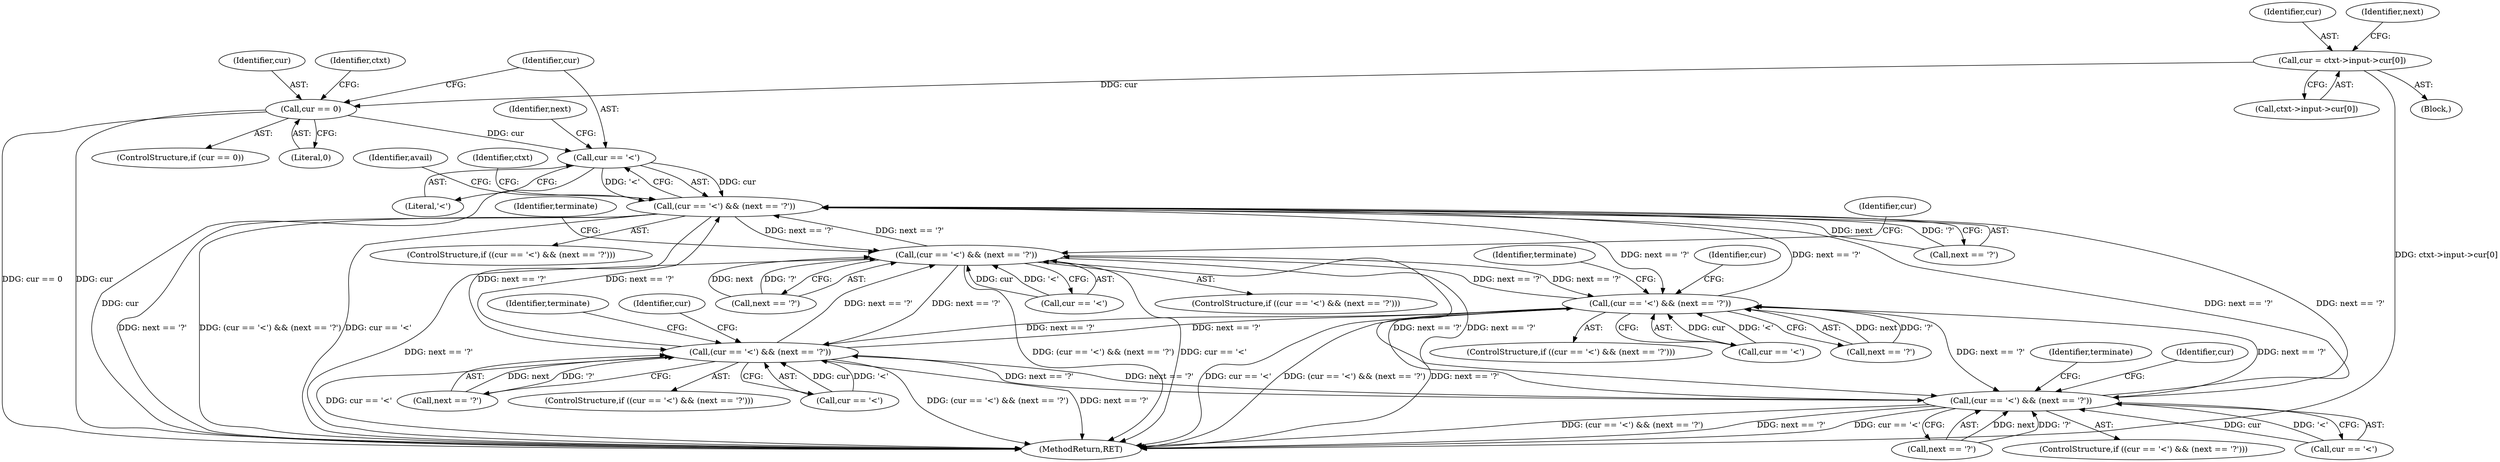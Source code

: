 digraph "0_Chrome_44a637b47793512bfb1d2589d43b8dc492a97629_1@array" {
"1000536" [label="(Call,cur = ctxt->input->cur[0])"];
"1000555" [label="(Call,cur == 0)"];
"1000606" [label="(Call,cur == '<')"];
"1000605" [label="(Call,(cur == '<') && (next == '?'))"];
"1001299" [label="(Call,(cur == '<') && (next == '?'))"];
"1002093" [label="(Call,(cur == '<') && (next == '?'))"];
"1002463" [label="(Call,(cur == '<') && (next == '?'))"];
"1002660" [label="(Call,(cur == '<') && (next == '?'))"];
"1000538" [label="(Call,ctxt->input->cur[0])"];
"1001310" [label="(Identifier,terminate)"];
"1002474" [label="(Identifier,terminate)"];
"1000605" [label="(Call,(cur == '<') && (next == '?'))"];
"1001300" [label="(Call,cur == '<')"];
"1001299" [label="(Call,(cur == '<') && (next == '?'))"];
"1002671" [label="(Identifier,terminate)"];
"1002127" [label="(Identifier,cur)"];
"1001298" [label="(ControlStructure,if ((cur == '<') && (next == '?')))"];
"1000604" [label="(ControlStructure,if ((cur == '<') && (next == '?')))"];
"1002467" [label="(Call,next == '?')"];
"1001325" [label="(Identifier,cur)"];
"1003335" [label="(MethodReturn,RET)"];
"1002104" [label="(Identifier,terminate)"];
"1000481" [label="(Block,)"];
"1002094" [label="(Call,cur == '<')"];
"1002092" [label="(ControlStructure,if ((cur == '<') && (next == '?')))"];
"1000537" [label="(Identifier,cur)"];
"1002660" [label="(Call,(cur == '<') && (next == '?'))"];
"1000536" [label="(Call,cur = ctxt->input->cur[0])"];
"1000555" [label="(Call,cur == 0)"];
"1000557" [label="(Literal,0)"];
"1000556" [label="(Identifier,cur)"];
"1002464" [label="(Call,cur == '<')"];
"1000615" [label="(Identifier,avail)"];
"1000609" [label="(Call,next == '?')"];
"1002659" [label="(ControlStructure,if ((cur == '<') && (next == '?')))"];
"1002661" [label="(Call,cur == '<')"];
"1001303" [label="(Call,next == '?')"];
"1000608" [label="(Literal,'<')"];
"1000607" [label="(Identifier,cur)"];
"1002097" [label="(Call,next == '?')"];
"1002694" [label="(Identifier,cur)"];
"1000554" [label="(ControlStructure,if (cur == 0))"];
"1000606" [label="(Call,cur == '<')"];
"1000562" [label="(Identifier,ctxt)"];
"1000610" [label="(Identifier,next)"];
"1002093" [label="(Call,(cur == '<') && (next == '?'))"];
"1002664" [label="(Call,next == '?')"];
"1000810" [label="(Identifier,ctxt)"];
"1002462" [label="(ControlStructure,if ((cur == '<') && (next == '?')))"];
"1002463" [label="(Call,(cur == '<') && (next == '?'))"];
"1000546" [label="(Identifier,next)"];
"1002492" [label="(Identifier,cur)"];
"1000536" -> "1000481"  [label="AST: "];
"1000536" -> "1000538"  [label="CFG: "];
"1000537" -> "1000536"  [label="AST: "];
"1000538" -> "1000536"  [label="AST: "];
"1000546" -> "1000536"  [label="CFG: "];
"1000536" -> "1003335"  [label="DDG: ctxt->input->cur[0]"];
"1000536" -> "1000555"  [label="DDG: cur"];
"1000555" -> "1000554"  [label="AST: "];
"1000555" -> "1000557"  [label="CFG: "];
"1000556" -> "1000555"  [label="AST: "];
"1000557" -> "1000555"  [label="AST: "];
"1000562" -> "1000555"  [label="CFG: "];
"1000607" -> "1000555"  [label="CFG: "];
"1000555" -> "1003335"  [label="DDG: cur == 0"];
"1000555" -> "1003335"  [label="DDG: cur"];
"1000555" -> "1000606"  [label="DDG: cur"];
"1000606" -> "1000605"  [label="AST: "];
"1000606" -> "1000608"  [label="CFG: "];
"1000607" -> "1000606"  [label="AST: "];
"1000608" -> "1000606"  [label="AST: "];
"1000610" -> "1000606"  [label="CFG: "];
"1000605" -> "1000606"  [label="CFG: "];
"1000606" -> "1003335"  [label="DDG: cur"];
"1000606" -> "1000605"  [label="DDG: cur"];
"1000606" -> "1000605"  [label="DDG: '<'"];
"1000605" -> "1000604"  [label="AST: "];
"1000605" -> "1000609"  [label="CFG: "];
"1000609" -> "1000605"  [label="AST: "];
"1000615" -> "1000605"  [label="CFG: "];
"1000810" -> "1000605"  [label="CFG: "];
"1000605" -> "1003335"  [label="DDG: (cur == '<') && (next == '?')"];
"1000605" -> "1003335"  [label="DDG: cur == '<'"];
"1000605" -> "1003335"  [label="DDG: next == '?'"];
"1002093" -> "1000605"  [label="DDG: next == '?'"];
"1002660" -> "1000605"  [label="DDG: next == '?'"];
"1002463" -> "1000605"  [label="DDG: next == '?'"];
"1001299" -> "1000605"  [label="DDG: next == '?'"];
"1000609" -> "1000605"  [label="DDG: next"];
"1000609" -> "1000605"  [label="DDG: '?'"];
"1000605" -> "1001299"  [label="DDG: next == '?'"];
"1000605" -> "1002093"  [label="DDG: next == '?'"];
"1000605" -> "1002463"  [label="DDG: next == '?'"];
"1000605" -> "1002660"  [label="DDG: next == '?'"];
"1001299" -> "1001298"  [label="AST: "];
"1001299" -> "1001300"  [label="CFG: "];
"1001299" -> "1001303"  [label="CFG: "];
"1001300" -> "1001299"  [label="AST: "];
"1001303" -> "1001299"  [label="AST: "];
"1001310" -> "1001299"  [label="CFG: "];
"1001325" -> "1001299"  [label="CFG: "];
"1001299" -> "1003335"  [label="DDG: (cur == '<') && (next == '?')"];
"1001299" -> "1003335"  [label="DDG: cur == '<'"];
"1001299" -> "1003335"  [label="DDG: next == '?'"];
"1001300" -> "1001299"  [label="DDG: cur"];
"1001300" -> "1001299"  [label="DDG: '<'"];
"1001303" -> "1001299"  [label="DDG: next"];
"1001303" -> "1001299"  [label="DDG: '?'"];
"1002093" -> "1001299"  [label="DDG: next == '?'"];
"1002660" -> "1001299"  [label="DDG: next == '?'"];
"1002463" -> "1001299"  [label="DDG: next == '?'"];
"1001299" -> "1002093"  [label="DDG: next == '?'"];
"1001299" -> "1002463"  [label="DDG: next == '?'"];
"1001299" -> "1002660"  [label="DDG: next == '?'"];
"1002093" -> "1002092"  [label="AST: "];
"1002093" -> "1002094"  [label="CFG: "];
"1002093" -> "1002097"  [label="CFG: "];
"1002094" -> "1002093"  [label="AST: "];
"1002097" -> "1002093"  [label="AST: "];
"1002104" -> "1002093"  [label="CFG: "];
"1002127" -> "1002093"  [label="CFG: "];
"1002093" -> "1003335"  [label="DDG: next == '?'"];
"1002093" -> "1003335"  [label="DDG: (cur == '<') && (next == '?')"];
"1002093" -> "1003335"  [label="DDG: cur == '<'"];
"1002094" -> "1002093"  [label="DDG: cur"];
"1002094" -> "1002093"  [label="DDG: '<'"];
"1002660" -> "1002093"  [label="DDG: next == '?'"];
"1002463" -> "1002093"  [label="DDG: next == '?'"];
"1002097" -> "1002093"  [label="DDG: next"];
"1002097" -> "1002093"  [label="DDG: '?'"];
"1002093" -> "1002463"  [label="DDG: next == '?'"];
"1002093" -> "1002660"  [label="DDG: next == '?'"];
"1002463" -> "1002462"  [label="AST: "];
"1002463" -> "1002464"  [label="CFG: "];
"1002463" -> "1002467"  [label="CFG: "];
"1002464" -> "1002463"  [label="AST: "];
"1002467" -> "1002463"  [label="AST: "];
"1002474" -> "1002463"  [label="CFG: "];
"1002492" -> "1002463"  [label="CFG: "];
"1002463" -> "1003335"  [label="DDG: cur == '<'"];
"1002463" -> "1003335"  [label="DDG: (cur == '<') && (next == '?')"];
"1002463" -> "1003335"  [label="DDG: next == '?'"];
"1002464" -> "1002463"  [label="DDG: cur"];
"1002464" -> "1002463"  [label="DDG: '<'"];
"1002660" -> "1002463"  [label="DDG: next == '?'"];
"1002467" -> "1002463"  [label="DDG: next"];
"1002467" -> "1002463"  [label="DDG: '?'"];
"1002463" -> "1002660"  [label="DDG: next == '?'"];
"1002660" -> "1002659"  [label="AST: "];
"1002660" -> "1002661"  [label="CFG: "];
"1002660" -> "1002664"  [label="CFG: "];
"1002661" -> "1002660"  [label="AST: "];
"1002664" -> "1002660"  [label="AST: "];
"1002671" -> "1002660"  [label="CFG: "];
"1002694" -> "1002660"  [label="CFG: "];
"1002660" -> "1003335"  [label="DDG: next == '?'"];
"1002660" -> "1003335"  [label="DDG: cur == '<'"];
"1002660" -> "1003335"  [label="DDG: (cur == '<') && (next == '?')"];
"1002661" -> "1002660"  [label="DDG: cur"];
"1002661" -> "1002660"  [label="DDG: '<'"];
"1002664" -> "1002660"  [label="DDG: next"];
"1002664" -> "1002660"  [label="DDG: '?'"];
}
